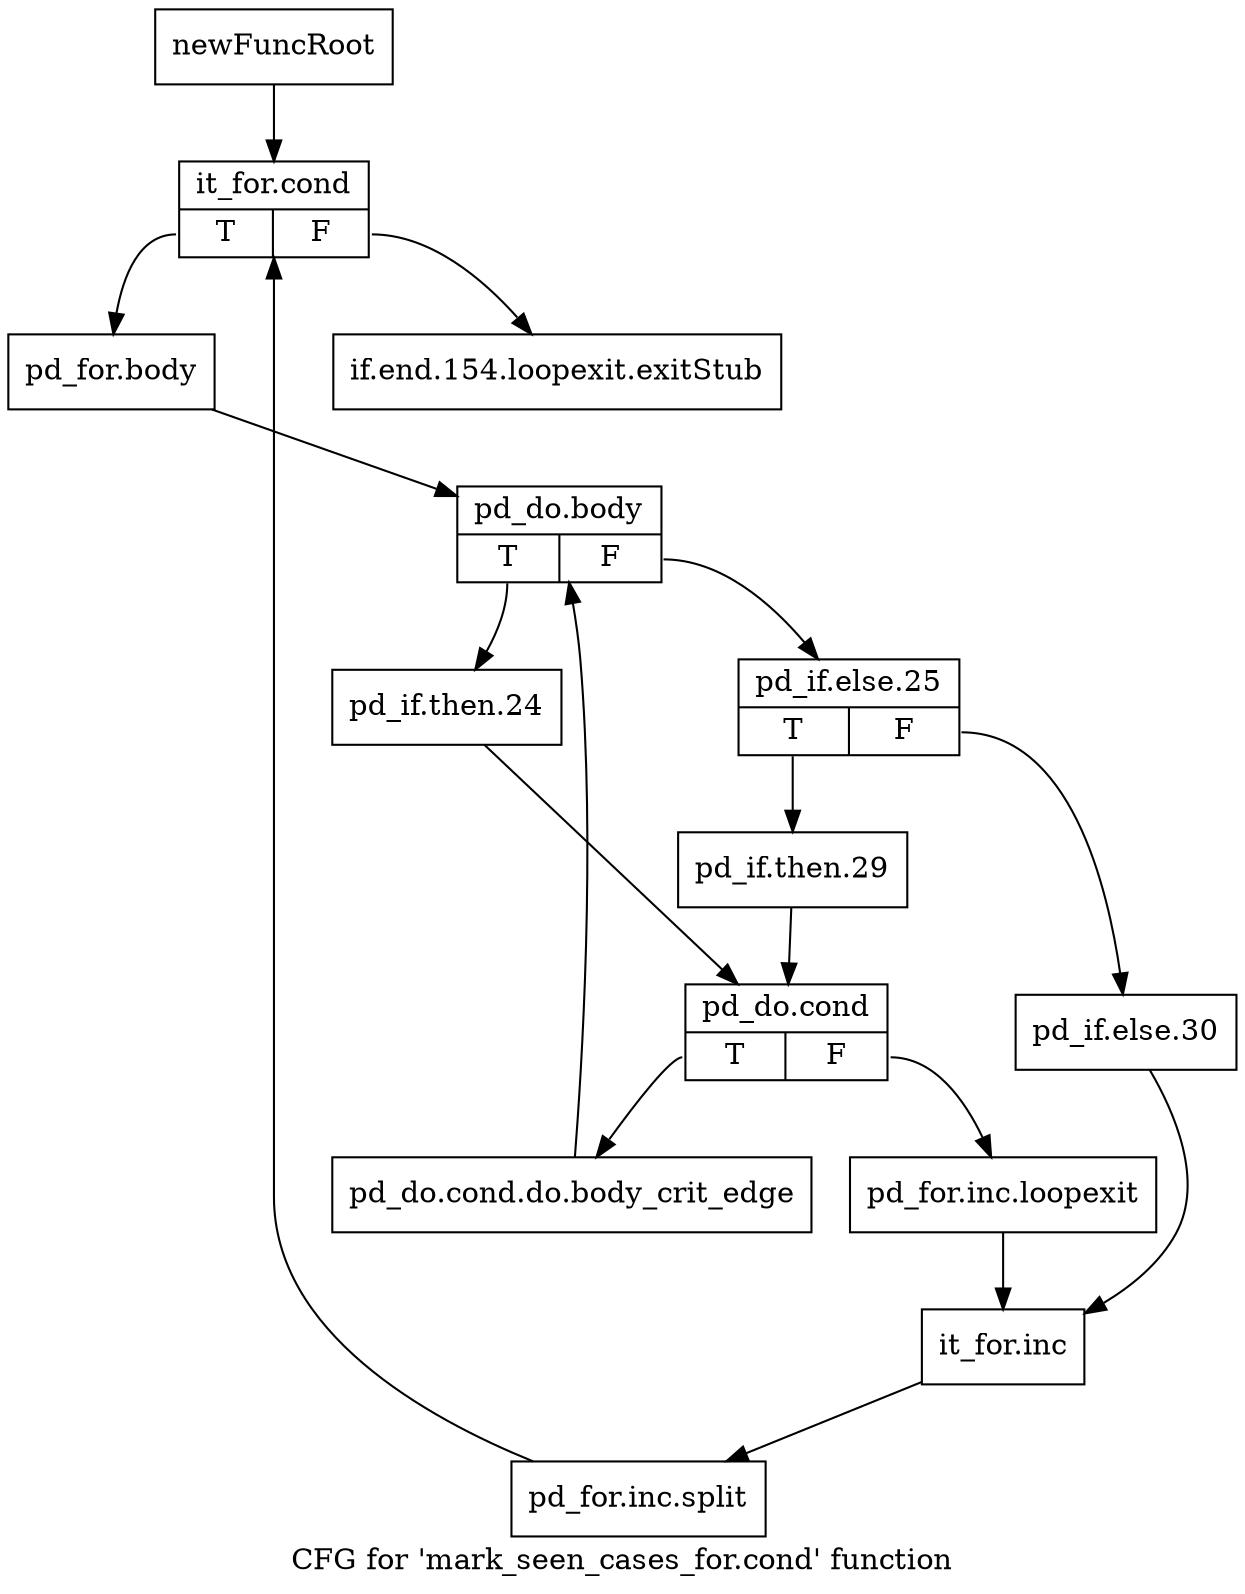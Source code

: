 digraph "CFG for 'mark_seen_cases_for.cond' function" {
	label="CFG for 'mark_seen_cases_for.cond' function";

	Node0xc3d04e0 [shape=record,label="{newFuncRoot}"];
	Node0xc3d04e0 -> Node0xc3d3a30;
	Node0xc3d39e0 [shape=record,label="{if.end.154.loopexit.exitStub}"];
	Node0xc3d3a30 [shape=record,label="{it_for.cond|{<s0>T|<s1>F}}"];
	Node0xc3d3a30:s0 -> Node0xc3d3a80;
	Node0xc3d3a30:s1 -> Node0xc3d39e0;
	Node0xc3d3a80 [shape=record,label="{pd_for.body}"];
	Node0xc3d3a80 -> Node0xc3d3ad0;
	Node0xc3d3ad0 [shape=record,label="{pd_do.body|{<s0>T|<s1>F}}"];
	Node0xc3d3ad0:s0 -> Node0xc3d3c10;
	Node0xc3d3ad0:s1 -> Node0xc3d3b20;
	Node0xc3d3b20 [shape=record,label="{pd_if.else.25|{<s0>T|<s1>F}}"];
	Node0xc3d3b20:s0 -> Node0xc3d3bc0;
	Node0xc3d3b20:s1 -> Node0xc3d3b70;
	Node0xc3d3b70 [shape=record,label="{pd_if.else.30}"];
	Node0xc3d3b70 -> Node0xc3d3d00;
	Node0xc3d3bc0 [shape=record,label="{pd_if.then.29}"];
	Node0xc3d3bc0 -> Node0xc3d3c60;
	Node0xc3d3c10 [shape=record,label="{pd_if.then.24}"];
	Node0xc3d3c10 -> Node0xc3d3c60;
	Node0xc3d3c60 [shape=record,label="{pd_do.cond|{<s0>T|<s1>F}}"];
	Node0xc3d3c60:s0 -> Node0xc3d3d50;
	Node0xc3d3c60:s1 -> Node0xc3d3cb0;
	Node0xc3d3cb0 [shape=record,label="{pd_for.inc.loopexit}"];
	Node0xc3d3cb0 -> Node0xc3d3d00;
	Node0xc3d3d00 [shape=record,label="{it_for.inc}"];
	Node0xc3d3d00 -> Node0xfd2c8a0;
	Node0xfd2c8a0 [shape=record,label="{pd_for.inc.split}"];
	Node0xfd2c8a0 -> Node0xc3d3a30;
	Node0xc3d3d50 [shape=record,label="{pd_do.cond.do.body_crit_edge}"];
	Node0xc3d3d50 -> Node0xc3d3ad0;
}
